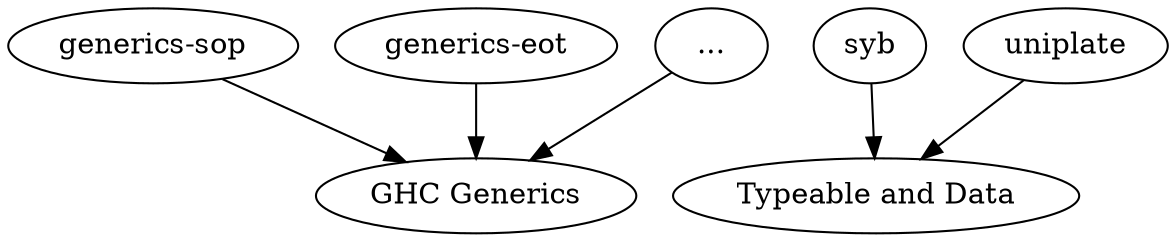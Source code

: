 digraph g {
  GHC [label = "GHC Generics"];

  "generics-sop" -> GHC;
  "generics-eot" -> GHC;
  more -> GHC;
  more [label = "..."];

  data [label = "Typeable and Data"];

  syb -> data;
  uniplate -> data;
}
